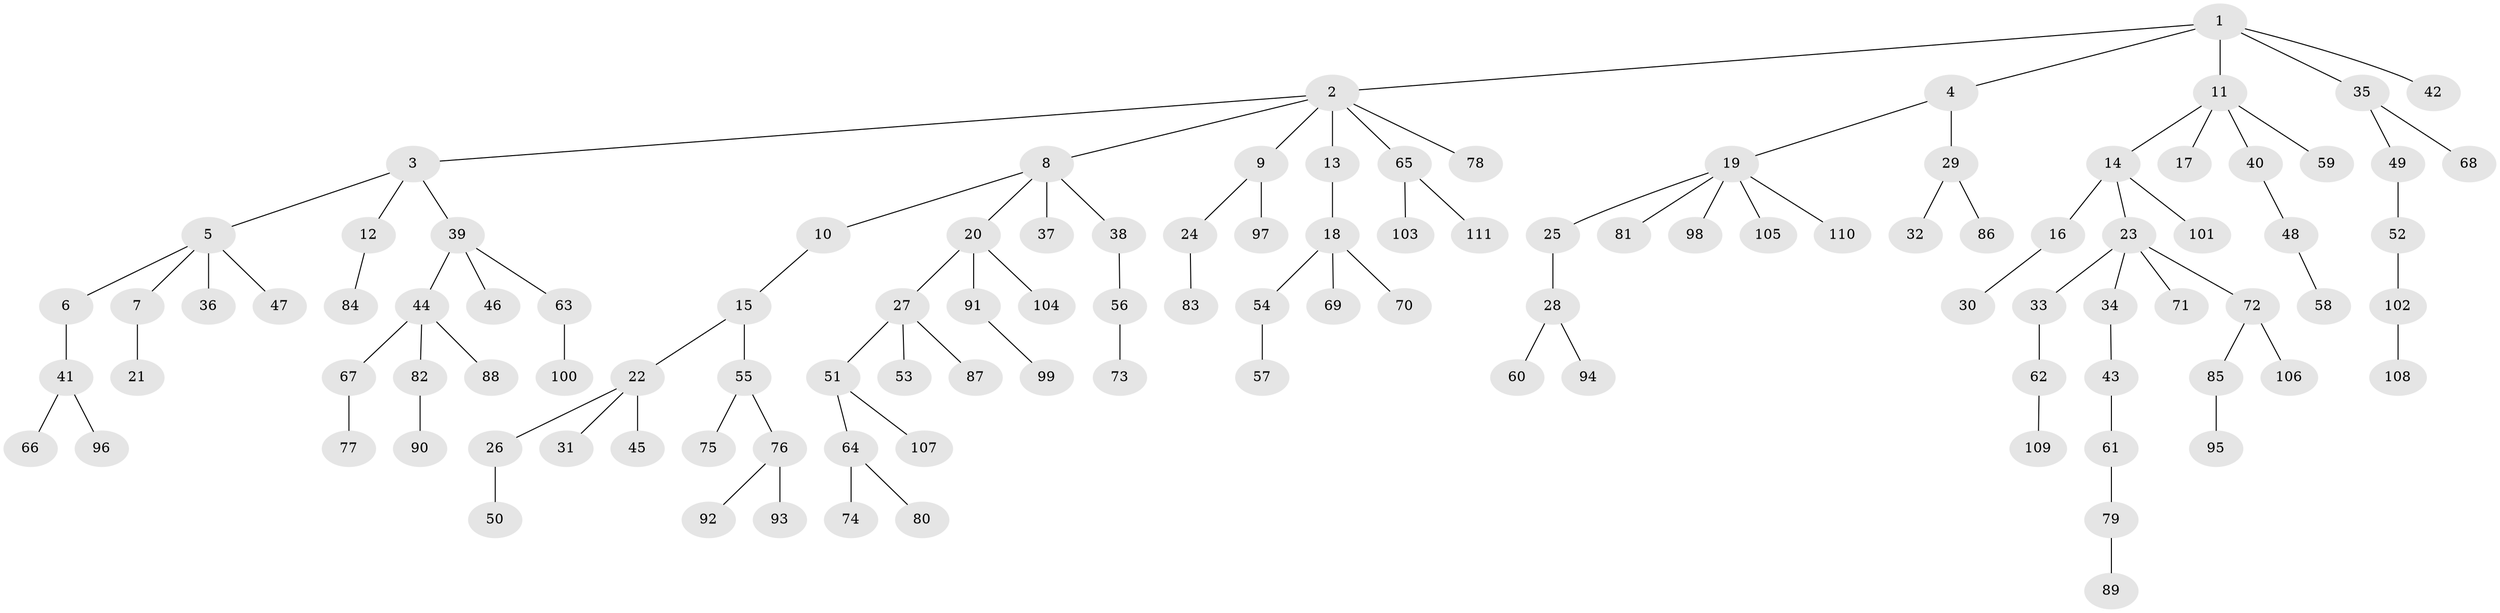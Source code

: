 // coarse degree distribution, {4: 0.08974358974358974, 9: 0.01282051282051282, 5: 0.05128205128205128, 3: 0.07692307692307693, 1: 0.5769230769230769, 2: 0.1794871794871795, 6: 0.01282051282051282}
// Generated by graph-tools (version 1.1) at 2025/42/03/06/25 10:42:02]
// undirected, 111 vertices, 110 edges
graph export_dot {
graph [start="1"]
  node [color=gray90,style=filled];
  1;
  2;
  3;
  4;
  5;
  6;
  7;
  8;
  9;
  10;
  11;
  12;
  13;
  14;
  15;
  16;
  17;
  18;
  19;
  20;
  21;
  22;
  23;
  24;
  25;
  26;
  27;
  28;
  29;
  30;
  31;
  32;
  33;
  34;
  35;
  36;
  37;
  38;
  39;
  40;
  41;
  42;
  43;
  44;
  45;
  46;
  47;
  48;
  49;
  50;
  51;
  52;
  53;
  54;
  55;
  56;
  57;
  58;
  59;
  60;
  61;
  62;
  63;
  64;
  65;
  66;
  67;
  68;
  69;
  70;
  71;
  72;
  73;
  74;
  75;
  76;
  77;
  78;
  79;
  80;
  81;
  82;
  83;
  84;
  85;
  86;
  87;
  88;
  89;
  90;
  91;
  92;
  93;
  94;
  95;
  96;
  97;
  98;
  99;
  100;
  101;
  102;
  103;
  104;
  105;
  106;
  107;
  108;
  109;
  110;
  111;
  1 -- 2;
  1 -- 4;
  1 -- 11;
  1 -- 35;
  1 -- 42;
  2 -- 3;
  2 -- 8;
  2 -- 9;
  2 -- 13;
  2 -- 65;
  2 -- 78;
  3 -- 5;
  3 -- 12;
  3 -- 39;
  4 -- 19;
  4 -- 29;
  5 -- 6;
  5 -- 7;
  5 -- 36;
  5 -- 47;
  6 -- 41;
  7 -- 21;
  8 -- 10;
  8 -- 20;
  8 -- 37;
  8 -- 38;
  9 -- 24;
  9 -- 97;
  10 -- 15;
  11 -- 14;
  11 -- 17;
  11 -- 40;
  11 -- 59;
  12 -- 84;
  13 -- 18;
  14 -- 16;
  14 -- 23;
  14 -- 101;
  15 -- 22;
  15 -- 55;
  16 -- 30;
  18 -- 54;
  18 -- 69;
  18 -- 70;
  19 -- 25;
  19 -- 81;
  19 -- 98;
  19 -- 105;
  19 -- 110;
  20 -- 27;
  20 -- 91;
  20 -- 104;
  22 -- 26;
  22 -- 31;
  22 -- 45;
  23 -- 33;
  23 -- 34;
  23 -- 71;
  23 -- 72;
  24 -- 83;
  25 -- 28;
  26 -- 50;
  27 -- 51;
  27 -- 53;
  27 -- 87;
  28 -- 60;
  28 -- 94;
  29 -- 32;
  29 -- 86;
  33 -- 62;
  34 -- 43;
  35 -- 49;
  35 -- 68;
  38 -- 56;
  39 -- 44;
  39 -- 46;
  39 -- 63;
  40 -- 48;
  41 -- 66;
  41 -- 96;
  43 -- 61;
  44 -- 67;
  44 -- 82;
  44 -- 88;
  48 -- 58;
  49 -- 52;
  51 -- 64;
  51 -- 107;
  52 -- 102;
  54 -- 57;
  55 -- 75;
  55 -- 76;
  56 -- 73;
  61 -- 79;
  62 -- 109;
  63 -- 100;
  64 -- 74;
  64 -- 80;
  65 -- 103;
  65 -- 111;
  67 -- 77;
  72 -- 85;
  72 -- 106;
  76 -- 92;
  76 -- 93;
  79 -- 89;
  82 -- 90;
  85 -- 95;
  91 -- 99;
  102 -- 108;
}
